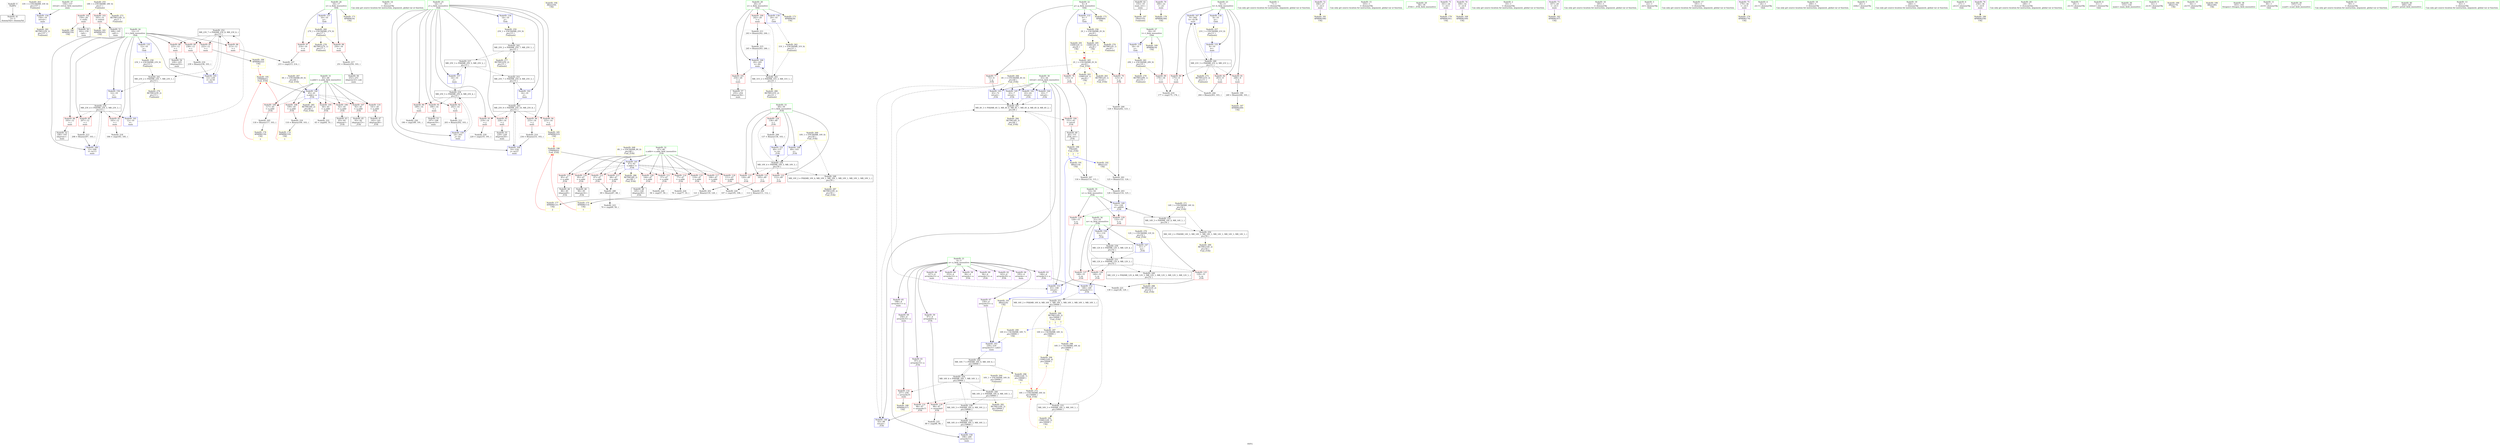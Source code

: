 digraph "SVFG" {
	label="SVFG";

	Node0x564e0993f7c0 [shape=record,color=grey,label="{NodeID: 0\nNullPtr}"];
	Node0x564e0993f7c0 -> Node0x564e09960aa0[style=solid];
	Node0x564e0997fc50 [shape=record,color=yellow,style=double,label="{NodeID: 263\n33V_1 = ENCHI(MR_33V_0)\npts\{157 \}\nFun[main]}"];
	Node0x564e0997fc50 -> Node0x564e09968830[style=dashed];
	Node0x564e09969d50 [shape=record,color=yellow,style=double,label="{NodeID: 180\nAPARM(159)\nCS[]}"];
	Node0x564e09961150 [shape=record,color=red,label="{NodeID: 97\n214\<--16\n\<--n\nmain\n}"];
	Node0x564e09961150 -> Node0x564e0996eb60[style=solid];
	Node0x564e0993fbe0 [shape=record,color=green,label="{NodeID: 14\n90\<--1\n\<--dummyObj\nCan only get source location for instruction, argument, global var or function.}"];
	Node0x564e09981300 [shape=record,color=yellow,style=double,label="{NodeID: 277\nRETMU(25V_2)\npts\{15 \}\nFun[main]}"];
	Node0x564e099648c0 [shape=record,color=yellow,style=double,label="{NodeID: 194\nARet(259)\nCS[]}"];
	Node0x564e09961cb0 [shape=record,color=red,label="{NodeID: 111\n57\<--47\n\<--x.addr\n_Z1fii\n}"];
	Node0x564e09961cb0 -> Node0x564e0996ece0[style=solid];
	Node0x564e0995fef0 [shape=record,color=green,label="{NodeID: 28\n20\<--21\nx\<--x_field_insensitive\nGlob }"];
	Node0x564e0995fef0 -> Node0x564e099613c0[style=solid];
	Node0x564e0995fef0 -> Node0x564e09961490[style=solid];
	Node0x564e0995fef0 -> Node0x564e09967bd0[style=solid];
	Node0x564e0995fef0 -> Node0x564e099691f0[style=solid];
	Node0x564e0995fef0 -> Node0x564e099697a0[style=solid];
	Node0x564e09981f70 [shape=record,color=yellow,style=double,label="{NodeID: 291\nCSMU(2V_1)\npts\{8 \}\nCS[]|{<s0>1}}"];
	Node0x564e09981f70:s0 -> Node0x564e0997fe10[style=dashed,color=red];
	Node0x564e0996cee0 [shape=record,color=grey,label="{NodeID: 208\n69 = Binary(67, 68, )\n}"];
	Node0x564e0996cee0 -> Node0x564e0996e560[style=solid];
	Node0x564e09966f50 [shape=record,color=red,label="{NodeID: 125\n129\<--51\n\<--m\n_Z1fii\n}"];
	Node0x564e09966f50 -> Node0x564e0996e260[style=solid];
	Node0x564e09960ba0 [shape=record,color=black,label="{NodeID: 42\n155\<--10\nmain_ret\<--\nmain\n}"];
	Node0x564e09960ba0 -> Node0x564e09964c80[style=solid];
	Node0x564e0996e3e0 [shape=record,color=grey,label="{NodeID: 222\n65 = cmp(64, 10, )\n}"];
	Node0x564e09967bd0 [shape=record,color=blue,label="{NodeID: 139\n20\<--10\nx\<--\nGlob }"];
	Node0x564e09967bd0 -> Node0x564e0997fb70[style=dashed];
	Node0x564e09962720 [shape=record,color=black,label="{NodeID: 56\n252\<--251\nidxprom32\<--sub\nmain\n}"];
	Node0x564e099787e0 [shape=record,color=black,label="{NodeID: 236\nMR_23V_4 = PHI(MR_23V_5, MR_23V_3, )\npts\{13 \}\n}"];
	Node0x564e099787e0 -> Node0x564e09963d10[style=dashed];
	Node0x564e099787e0 -> Node0x564e09963de0[style=dashed];
	Node0x564e099787e0 -> Node0x564e09963eb0[style=dashed];
	Node0x564e099787e0 -> Node0x564e09968d10[style=dashed];
	Node0x564e099787e0 -> Node0x564e09968de0[style=dashed];
	Node0x564e09968760 [shape=record,color=blue,label="{NodeID: 153\n43\<--148\nretval\<--\n_Z1fii\n}"];
	Node0x564e09968760 -> Node0x564e0997bee0[style=dashed];
	Node0x564e09963280 [shape=record,color=purple,label="{NodeID: 70\n160\<--22\n\<--.str\nmain\n}"];
	Node0x564e09963280 -> Node0x564e09969bb0[style=solid];
	Node0x564e0997d5f0 [shape=record,color=black,label="{NodeID: 250\nMR_14V_2 = PHI(MR_14V_3, MR_14V_1, MR_14V_1, MR_14V_1, MR_14V_1, MR_14V_1, )\npts\{54 \}\n}"];
	Node0x564e0997d5f0 -> Node0x564e09981db0[style=dashed];
	Node0x564e099692c0 [shape=record,color=blue,label="{NodeID: 167\n9\<--264\nh\<--inc38\nmain\n}"];
	Node0x564e099692c0 -> Node0x564e09979be0[style=dashed];
	Node0x564e09963de0 [shape=record,color=red,label="{NodeID: 84\n193\<--12\n\<--i\nmain\n}"];
	Node0x564e09963de0 -> Node0x564e099623e0[style=solid];
	Node0x564e09942520 [shape=record,color=green,label="{NodeID: 1\n7\<--1\n\<--dummyObj\nCan only get source location for instruction, argument, global var or function.}"];
	Node0x564e0997fd30 [shape=record,color=yellow,style=double,label="{NodeID: 264\n16V_1 = ENCHI(MR_16V_0)\npts\{50000 \}\nFun[main]}"];
	Node0x564e0997fd30 -> Node0x564e0997afe0[style=dashed];
	Node0x564e09969e20 [shape=record,color=yellow,style=double,label="{NodeID: 181\nAPARM(166)\nCS[]}"];
	Node0x564e09961220 [shape=record,color=red,label="{NodeID: 98\n250\<--16\n\<--n\nmain\n}"];
	Node0x564e09961220 -> Node0x564e0996dc60[style=solid];
	Node0x564e0993fcb0 [shape=record,color=green,label="{NodeID: 15\n103\<--1\n\<--dummyObj\nCan only get source location for instruction, argument, global var or function.}"];
	Node0x564e099813e0 [shape=record,color=yellow,style=double,label="{NodeID: 278\nRETMU(27V_1)\npts\{17 \}\nFun[main]}"];
	Node0x564e099649e0 [shape=record,color=yellow,style=double,label="{NodeID: 195\nFPARM(41)\nFun[_Z1fii]}"];
	Node0x564e099649e0 -> Node0x564e09967cd0[style=solid];
	Node0x564e09961d80 [shape=record,color=red,label="{NodeID: 112\n67\<--47\n\<--x.addr\n_Z1fii\n}"];
	Node0x564e09961d80 -> Node0x564e0996cee0[style=solid];
	Node0x564e0995fff0 [shape=record,color=green,label="{NodeID: 29\n38\<--39\n_Z1fii\<--_Z1fii_field_insensitive\n}"];
	Node0x564e099820d0 [shape=record,color=yellow,style=double,label="{NodeID: 292\nCSMU(16V_3)\npts\{50000 \}\nCS[]|{<s0>1}}"];
	Node0x564e099820d0:s0 -> Node0x564e09980460[style=dashed,color=red];
	Node0x564e0996d060 [shape=record,color=grey,label="{NodeID: 209\n113 = Binary(111, 112, )\n}"];
	Node0x564e0996d060 -> Node0x564e09969940[style=solid];
	Node0x564e09967020 [shape=record,color=red,label="{NodeID: 126\n140\<--51\n\<--m\n_Z1fii\n}"];
	Node0x564e09967020 -> Node0x564e09968690[style=solid];
	Node0x564e09960c70 [shape=record,color=black,label="{NodeID: 43\n83\<--82\nidxprom\<--\n_Z1fii\n}"];
	Node0x564e0996e560 [shape=record,color=grey,label="{NodeID: 223\n70 = cmp(69, 59, )\n}"];
	Node0x564e09967cd0 [shape=record,color=blue,label="{NodeID: 140\n45\<--41\nn.addr\<--n\n_Z1fii\n}"];
	Node0x564e09967cd0 -> Node0x564e099617d0[style=dashed];
	Node0x564e09967cd0 -> Node0x564e099618a0[style=dashed];
	Node0x564e09967cd0 -> Node0x564e09961970[style=dashed];
	Node0x564e09967cd0 -> Node0x564e09961a40[style=dashed];
	Node0x564e09967cd0 -> Node0x564e09961b10[style=dashed];
	Node0x564e09967cd0 -> Node0x564e09961be0[style=dashed];
	Node0x564e09967cd0 -> Node0x564e09981a30[style=dashed];
	Node0x564e099627f0 [shape=record,color=black,label="{NodeID: 57\n255\<--254\nidxprom34\<--\nmain\n}"];
	Node0x564e09978ce0 [shape=record,color=black,label="{NodeID: 237\nMR_25V_3 = PHI(MR_25V_5, MR_25V_2, )\npts\{15 \}\n}"];
	Node0x564e09978ce0 -> Node0x564e09968aa0[style=dashed];
	Node0x564e09978ce0 -> Node0x564e0997e0e0[style=dashed];
	Node0x564e09968830 [shape=record,color=blue,label="{NodeID: 154\n156\<--10\nretval\<--\nmain\n}"];
	Node0x564e09968830 -> Node0x564e09981680[style=dashed];
	Node0x564e09963350 [shape=record,color=purple,label="{NodeID: 71\n161\<--24\n\<--.str.1\nmain\n}"];
	Node0x564e09963350 -> Node0x564e09969c80[style=solid];
	Node0x564e0997d6e0 [shape=record,color=black,label="{NodeID: 251\nMR_16V_2 = PHI(MR_16V_6, MR_16V_1, MR_16V_1, MR_16V_1, MR_16V_1, MR_16V_1, )\npts\{50000 \}\n}"];
	Node0x564e0997d6e0 -> Node0x564e09981e90[style=dashed];
	Node0x564e09969390 [shape=record,color=yellow,style=double,label="{NodeID: 168\nAPARM(169)\nCS[]}"];
	Node0x564e09963eb0 [shape=record,color=red,label="{NodeID: 85\n207\<--12\n\<--i\nmain\n}"];
	Node0x564e09963eb0 -> Node0x564e0996d660[style=solid];
	Node0x564e0993ff20 [shape=record,color=green,label="{NodeID: 2\n10\<--1\n\<--dummyObj\nCan only get source location for instruction, argument, global var or function.}"];
	Node0x564e0997fe10 [shape=record,color=yellow,style=double,label="{NodeID: 265\n2V_1 = ENCHI(MR_2V_0)\npts\{8 \}\nFun[_Z1fii]}"];
	Node0x564e0997fe10 -> Node0x564e09963830[style=dashed];
	Node0x564e0997fe10 -> Node0x564e09963900[style=dashed];
	Node0x564e0997fe10 -> Node0x564e099639d0[style=dashed];
	Node0x564e0997fe10 -> Node0x564e09981840[style=dashed];
	Node0x564e0997fe10 -> Node0x564e09981f70[style=dashed];
	Node0x564e0997fe10 -> Node0x564e099821b0[style=dashed];
	Node0x564e09969ef0 [shape=record,color=yellow,style=double,label="{NodeID: 182\nAPARM(167)\nCS[]}"];
	Node0x564e099612f0 [shape=record,color=red,label="{NodeID: 99\n176\<--18\n\<--t\nmain\n}"];
	Node0x564e099612f0 -> Node0x564e0996df60[style=solid];
	Node0x564e0995f0a0 [shape=record,color=green,label="{NodeID: 16\n185\<--1\n\<--dummyObj\nCan only get source location for instruction, argument, global var or function.}"];
	Node0x564e099814c0 [shape=record,color=yellow,style=double,label="{NodeID: 279\nRETMU(29V_1)\npts\{19 \}\nFun[main]}"];
	Node0x564e09964b30 [shape=record,color=yellow,style=double,label="{NodeID: 196\nFPARM(42)\nFun[_Z1fii]}"];
	Node0x564e09964b30 -> Node0x564e09967da0[style=solid];
	Node0x564e09961e50 [shape=record,color=red,label="{NodeID: 113\n68\<--47\n\<--x.addr\n_Z1fii\n}"];
	Node0x564e09961e50 -> Node0x564e0996cee0[style=solid];
	Node0x564e099600f0 [shape=record,color=green,label="{NodeID: 30\n43\<--44\nretval\<--retval_field_insensitive\n_Z1fii\n}"];
	Node0x564e099600f0 -> Node0x564e09961700[style=solid];
	Node0x564e099600f0 -> Node0x564e09967e70[style=solid];
	Node0x564e099600f0 -> Node0x564e09967f40[style=solid];
	Node0x564e099600f0 -> Node0x564e09968010[style=solid];
	Node0x564e099600f0 -> Node0x564e099680e0[style=solid];
	Node0x564e099600f0 -> Node0x564e099681b0[style=solid];
	Node0x564e099600f0 -> Node0x564e09968760[style=solid];
	Node0x564e099821b0 [shape=record,color=yellow,style=double,label="{NodeID: 293\nCSMU(2V_1)\npts\{8 \}\nCS[]|{<s0>2}}"];
	Node0x564e099821b0:s0 -> Node0x564e0997fe10[style=dashed,color=red];
	Node0x564e0996d1e0 [shape=record,color=grey,label="{NodeID: 210\n110 = Binary(109, 103, )\n}"];
	Node0x564e0996d1e0 -> Node0x564e09969870[style=solid];
	Node0x564e099670f0 [shape=record,color=red,label="{NodeID: 127\n148\<--51\n\<--m\n_Z1fii\n}"];
	Node0x564e099670f0 -> Node0x564e09968760[style=solid];
	Node0x564e09960d40 [shape=record,color=black,label="{NodeID: 44\n86\<--85\nidxprom8\<--\n_Z1fii\n}"];
	Node0x564e0996e6e0 [shape=record,color=grey,label="{NodeID: 224\n78 = cmp(77, 10, )\n}"];
	Node0x564e09967da0 [shape=record,color=blue,label="{NodeID: 141\n47\<--42\nx.addr\<--x\n_Z1fii\n}"];
	Node0x564e09967da0 -> Node0x564e09961cb0[style=dashed];
	Node0x564e09967da0 -> Node0x564e09961d80[style=dashed];
	Node0x564e09967da0 -> Node0x564e09961e50[style=dashed];
	Node0x564e09967da0 -> Node0x564e09961f20[style=dashed];
	Node0x564e09967da0 -> Node0x564e09961ff0[style=dashed];
	Node0x564e09967da0 -> Node0x564e09966800[style=dashed];
	Node0x564e09967da0 -> Node0x564e099668d0[style=dashed];
	Node0x564e09967da0 -> Node0x564e099669a0[style=dashed];
	Node0x564e09967da0 -> Node0x564e09966a70[style=dashed];
	Node0x564e09967da0 -> Node0x564e09966b40[style=dashed];
	Node0x564e09967da0 -> Node0x564e09981b10[style=dashed];
	Node0x564e099628c0 [shape=record,color=purple,label="{NodeID: 58\n84\<--4\narrayidx\<--a\n_Z1fii\n}"];
	Node0x564e099791e0 [shape=record,color=black,label="{NodeID: 238\nMR_16V_3 = PHI(MR_16V_4, MR_16V_2, )\npts\{50000 \}\n}"];
	Node0x564e099791e0 -> Node0x564e099782e0[style=dashed];
	Node0x564e099791e0 -> Node0x564e0997e5e0[style=dashed];
	Node0x564e09968900 [shape=record,color=blue,label="{NodeID: 155\n9\<--10\nh\<--\nmain\n}"];
	Node0x564e09968900 -> Node0x564e09979be0[style=dashed];
	Node0x564e09963420 [shape=record,color=purple,label="{NodeID: 72\n166\<--27\n\<--.str.2\nmain\n}"];
	Node0x564e09963420 -> Node0x564e09969e20[style=solid];
	Node0x564e0997dbe0 [shape=record,color=black,label="{NodeID: 252\nMR_23V_7 = PHI(MR_23V_8, MR_23V_6, )\npts\{13 \}\n}"];
	Node0x564e0997dbe0 -> Node0x564e09963f80[style=dashed];
	Node0x564e0997dbe0 -> Node0x564e09964050[style=dashed];
	Node0x564e0997dbe0 -> Node0x564e09964120[style=dashed];
	Node0x564e0997dbe0 -> Node0x564e099641f0[style=dashed];
	Node0x564e0997dbe0 -> Node0x564e09969120[style=dashed];
	Node0x564e0997dbe0 -> Node0x564e0997a0e0[style=dashed];
	Node0x564e09969460 [shape=record,color=yellow,style=double,label="{NodeID: 169\nAPARM(18)\nCS[]}"];
	Node0x564e09963f80 [shape=record,color=red,label="{NodeID: 86\n213\<--12\n\<--i\nmain\n}"];
	Node0x564e09963f80 -> Node0x564e0996eb60[style=solid];
	Node0x564e0993f9c0 [shape=record,color=green,label="{NodeID: 3\n22\<--1\n.str\<--dummyObj\nGlob }"];
	Node0x564e0997ff20 [shape=record,color=yellow,style=double,label="{NodeID: 266\n4V_1 = ENCHI(MR_4V_0)\npts\{44 \}\nFun[_Z1fii]}"];
	Node0x564e0997ff20 -> Node0x564e09967e70[style=dashed];
	Node0x564e0997ff20 -> Node0x564e09967f40[style=dashed];
	Node0x564e0997ff20 -> Node0x564e09968010[style=dashed];
	Node0x564e0997ff20 -> Node0x564e099680e0[style=dashed];
	Node0x564e0997ff20 -> Node0x564e099681b0[style=dashed];
	Node0x564e0997ff20 -> Node0x564e09968760[style=dashed];
	Node0x564e09969fc0 [shape=record,color=yellow,style=double,label="{NodeID: 183\nAPARM(165)\nCS[]}"];
	Node0x564e099613c0 [shape=record,color=red,label="{NodeID: 100\n242\<--20\n\<--x\nmain\n}"];
	Node0x564e099613c0 -> Node0x564e0996d360[style=solid];
	Node0x564e0995f170 [shape=record,color=green,label="{NodeID: 17\n191\<--1\n\<--dummyObj\nCan only get source location for instruction, argument, global var or function.}"];
	Node0x564e099815a0 [shape=record,color=yellow,style=double,label="{NodeID: 280\nRETMU(31V_2)\npts\{21 \}\nFun[main]}"];
	Node0x564e09964c80 [shape=record,color=yellow,style=double,label="{NodeID: 197\nFRet(155)\nFun[main]}"];
	Node0x564e09961f20 [shape=record,color=red,label="{NodeID: 114\n77\<--47\n\<--x.addr\n_Z1fii\n}"];
	Node0x564e09961f20 -> Node0x564e0996e6e0[style=solid];
	Node0x564e099601c0 [shape=record,color=green,label="{NodeID: 31\n45\<--46\nn.addr\<--n.addr_field_insensitive\n_Z1fii\n}"];
	Node0x564e099601c0 -> Node0x564e099617d0[style=solid];
	Node0x564e099601c0 -> Node0x564e099618a0[style=solid];
	Node0x564e099601c0 -> Node0x564e09961970[style=solid];
	Node0x564e099601c0 -> Node0x564e09961a40[style=solid];
	Node0x564e099601c0 -> Node0x564e09961b10[style=solid];
	Node0x564e099601c0 -> Node0x564e09961be0[style=solid];
	Node0x564e099601c0 -> Node0x564e09967cd0[style=solid];
	Node0x564e09982310 [shape=record,color=yellow,style=double,label="{NodeID: 294\nCSMU(16V_4)\npts\{50000 \}\nCS[]|{<s0>2}}"];
	Node0x564e09982310:s0 -> Node0x564e09980460[style=dashed,color=red];
	Node0x564e0996d360 [shape=record,color=grey,label="{NodeID: 211\n243 = Binary(242, 244, )\n}"];
	Node0x564e0996d360 -> Node0x564e0996d960[style=solid];
	Node0x564e099671c0 [shape=record,color=red,label="{NodeID: 128\n128\<--53\n\<--u\n_Z1fii\n}"];
	Node0x564e099671c0 -> Node0x564e0996e260[style=solid];
	Node0x564e09960e10 [shape=record,color=black,label="{NodeID: 45\n93\<--92\nidxprom12\<--\n_Z1fii\n}"];
	Node0x564e0996e860 [shape=record,color=grey,label="{NodeID: 225\n89 = cmp(88, 90, )\n}"];
	Node0x564e09967e70 [shape=record,color=blue,label="{NodeID: 142\n43\<--62\nretval\<--\n_Z1fii\n}"];
	Node0x564e09967e70 -> Node0x564e0997bee0[style=dashed];
	Node0x564e09962990 [shape=record,color=purple,label="{NodeID: 59\n87\<--4\narrayidx9\<--a\n_Z1fii\n}"];
	Node0x564e09962990 -> Node0x564e09967360[style=solid];
	Node0x564e099796e0 [shape=record,color=black,label="{NodeID: 239\nMR_12V_6 = PHI(MR_12V_5, MR_12V_4, )\npts\{52 \}\n}"];
	Node0x564e099796e0 -> Node0x564e09976ee0[style=dashed];
	Node0x564e099689d0 [shape=record,color=blue,label="{NodeID: 156\n12\<--10\ni\<--\nmain\n}"];
	Node0x564e099689d0 -> Node0x564e099787e0[style=dashed];
	Node0x564e099634f0 [shape=record,color=purple,label="{NodeID: 73\n167\<--29\n\<--.str.3\nmain\n}"];
	Node0x564e099634f0 -> Node0x564e09969ef0[style=solid];
	Node0x564e0997e0e0 [shape=record,color=black,label="{NodeID: 253\nMR_25V_7 = PHI(MR_25V_9, MR_25V_3, )\npts\{15 \}\n}"];
	Node0x564e0997e0e0 -> Node0x564e09968eb0[style=dashed];
	Node0x564e0997e0e0 -> Node0x564e0997a5e0[style=dashed];
	Node0x564e09969530 [shape=record,color=yellow,style=double,label="{NodeID: 170\nAPARM(179)\nCS[]}"];
	Node0x564e09964050 [shape=record,color=red,label="{NodeID: 87\n222\<--12\n\<--i\nmain\n}"];
	Node0x564e09964050 -> Node0x564e0996a090[style=solid];
	Node0x564e0993fd60 [shape=record,color=green,label="{NodeID: 4\n24\<--1\n.str.1\<--dummyObj\nGlob }"];
	Node0x564e09980000 [shape=record,color=yellow,style=double,label="{NodeID: 267\n6V_1 = ENCHI(MR_6V_0)\npts\{46 \}\nFun[_Z1fii]}"];
	Node0x564e09980000 -> Node0x564e09967cd0[style=dashed];
	Node0x564e0996a090 [shape=record,color=yellow,style=double,label="{NodeID: 184\nAPARM(222)\nCS[]|{<s0>7}}"];
	Node0x564e0996a090:s0 -> Node0x564e099649e0[style=solid,color=red];
	Node0x564e09961490 [shape=record,color=red,label="{NodeID: 101\n254\<--20\n\<--x\nmain\n}"];
	Node0x564e09961490 -> Node0x564e099627f0[style=solid];
	Node0x564e0995f240 [shape=record,color=green,label="{NodeID: 18\n200\<--1\n\<--dummyObj\nCan only get source location for instruction, argument, global var or function.}"];
	Node0x564e09981680 [shape=record,color=yellow,style=double,label="{NodeID: 281\nRETMU(33V_2)\npts\{157 \}\nFun[main]}"];
	Node0x564e09965150 [shape=record,color=yellow,style=double,label="{NodeID: 198\nFRet(40)\nFun[_Z1fii]|{<s0>1|<s1>2|<s2>7}}"];
	Node0x564e09965150:s0 -> Node0x564e0996a5c0[style=solid,color=blue];
	Node0x564e09965150:s1 -> Node0x564e099647a0[style=solid,color=blue];
	Node0x564e09965150:s2 -> Node0x564e09964830[style=solid,color=blue];
	Node0x564e09961ff0 [shape=record,color=red,label="{NodeID: 115\n85\<--47\n\<--x.addr\n_Z1fii\n}"];
	Node0x564e09961ff0 -> Node0x564e09960d40[style=solid];
	Node0x564e09960290 [shape=record,color=green,label="{NodeID: 32\n47\<--48\nx.addr\<--x.addr_field_insensitive\n_Z1fii\n}"];
	Node0x564e09960290 -> Node0x564e09961cb0[style=solid];
	Node0x564e09960290 -> Node0x564e09961d80[style=solid];
	Node0x564e09960290 -> Node0x564e09961e50[style=solid];
	Node0x564e09960290 -> Node0x564e09961f20[style=solid];
	Node0x564e09960290 -> Node0x564e09961ff0[style=solid];
	Node0x564e09960290 -> Node0x564e09966800[style=solid];
	Node0x564e09960290 -> Node0x564e099668d0[style=solid];
	Node0x564e09960290 -> Node0x564e099669a0[style=solid];
	Node0x564e09960290 -> Node0x564e09966a70[style=solid];
	Node0x564e09960290 -> Node0x564e09966b40[style=solid];
	Node0x564e09960290 -> Node0x564e09967da0[style=solid];
	Node0x564e099823f0 [shape=record,color=yellow,style=double,label="{NodeID: 295\nCSMU(2V_1)\npts\{8 \}\nCS[]|{<s0>7}}"];
	Node0x564e099823f0:s0 -> Node0x564e0997fe10[style=dashed,color=red];
	Node0x564e0996d4e0 [shape=record,color=grey,label="{NodeID: 212\n203 = Binary(202, 103, )\n}"];
	Node0x564e0996d4e0 -> Node0x564e09968c40[style=solid];
	Node0x564e09967290 [shape=record,color=red,label="{NodeID: 129\n132\<--53\n\<--u\n_Z1fii\n}"];
	Node0x564e09967290 -> Node0x564e099684f0[style=solid];
	Node0x564e09960ee0 [shape=record,color=black,label="{NodeID: 46\n96\<--95\nidxprom14\<--\n_Z1fii\n}"];
	Node0x564e0996e9e0 [shape=record,color=grey,label="{NodeID: 226\n190 = cmp(189, 191, )\n}"];
	Node0x564e09967f40 [shape=record,color=blue,label="{NodeID: 143\n43\<--72\nretval\<--\n_Z1fii\n}"];
	Node0x564e09967f40 -> Node0x564e0997bee0[style=dashed];
	Node0x564e09962a60 [shape=record,color=purple,label="{NodeID: 60\n94\<--4\narrayidx13\<--a\n_Z1fii\n}"];
	Node0x564e09979be0 [shape=record,color=black,label="{NodeID: 240\nMR_21V_3 = PHI(MR_21V_4, MR_21V_2, )\npts\{11 \}\n}"];
	Node0x564e09979be0 -> Node0x564e09963aa0[style=dashed];
	Node0x564e09979be0 -> Node0x564e09963b70[style=dashed];
	Node0x564e09979be0 -> Node0x564e09963c40[style=dashed];
	Node0x564e09979be0 -> Node0x564e099692c0[style=dashed];
	Node0x564e09979be0 -> Node0x564e09981140[style=dashed];
	Node0x564e09968aa0 [shape=record,color=blue,label="{NodeID: 157\n14\<--10\nj\<--\nmain\n}"];
	Node0x564e09968aa0 -> Node0x564e09977de0[style=dashed];
	Node0x564e099635c0 [shape=record,color=purple,label="{NodeID: 74\n169\<--32\n\<--.str.4\nmain\n}"];
	Node0x564e099635c0 -> Node0x564e09969390[style=solid];
	Node0x564e0997e5e0 [shape=record,color=black,label="{NodeID: 254\nMR_16V_6 = PHI(MR_16V_7, MR_16V_3, )\npts\{50000 \}\n}"];
	Node0x564e0997e5e0 -> Node0x564e09967500[style=dashed];
	Node0x564e0997e5e0 -> Node0x564e0997afe0[style=dashed];
	Node0x564e0997e5e0 -> Node0x564e0997b9e0[style=dashed];
	Node0x564e09969600 [shape=record,color=yellow,style=double,label="{NodeID: 171\nAPARM(16)\nCS[]}"];
	Node0x564e09964120 [shape=record,color=red,label="{NodeID: 88\n225\<--12\n\<--i\nmain\n}"];
	Node0x564e09964120 -> Node0x564e09962580[style=solid];
	Node0x564e0995ed60 [shape=record,color=green,label="{NodeID: 5\n26\<--1\nstdin\<--dummyObj\nGlob }"];
	Node0x564e099800e0 [shape=record,color=yellow,style=double,label="{NodeID: 268\n8V_1 = ENCHI(MR_8V_0)\npts\{48 \}\nFun[_Z1fii]}"];
	Node0x564e099800e0 -> Node0x564e09967da0[style=dashed];
	Node0x564e0996a160 [shape=record,color=yellow,style=double,label="{NodeID: 185\nAPARM(223)\nCS[]|{<s0>7}}"];
	Node0x564e0996a160:s0 -> Node0x564e09964b30[style=solid,color=red];
	Node0x564e09961560 [shape=record,color=red,label="{NodeID: 102\n159\<--26\n\<--stdin\nmain\n}"];
	Node0x564e09961560 -> Node0x564e09962240[style=solid];
	Node0x564e09961560 -> Node0x564e09969d50[style=solid];
	Node0x564e09942610 [shape=record,color=green,label="{NodeID: 19\n244\<--1\n\<--dummyObj\nCan only get source location for instruction, argument, global var or function.}"];
	Node0x564e09981760 [shape=record,color=yellow,style=double,label="{NodeID: 282\nRETMU(16V_2)\npts\{50000 \}\nFun[main]}"];
	Node0x564e099652a0 [shape=record,color=grey,label="{NodeID: 199\n249 = Binary(248, 103, )\n}"];
	Node0x564e099652a0 -> Node0x564e0996a300[style=solid];
	Node0x564e09966800 [shape=record,color=red,label="{NodeID: 116\n95\<--47\n\<--x.addr\n_Z1fii\n}"];
	Node0x564e09966800 -> Node0x564e09960ee0[style=solid];
	Node0x564e09960360 [shape=record,color=green,label="{NodeID: 33\n49\<--50\ni\<--i_field_insensitive\n_Z1fii\n}"];
	Node0x564e09960360 -> Node0x564e09966c10[style=solid];
	Node0x564e09960360 -> Node0x564e09966ce0[style=solid];
	Node0x564e09960360 -> Node0x564e09966db0[style=solid];
	Node0x564e09960360 -> Node0x564e09966e80[style=solid];
	Node0x564e09960360 -> Node0x564e09968350[style=solid];
	Node0x564e09960360 -> Node0x564e099685c0[style=solid];
	Node0x564e09982550 [shape=record,color=yellow,style=double,label="{NodeID: 296\nCSMU(16V_7)\npts\{50000 \}\nCS[]|{<s0>7}}"];
	Node0x564e09982550:s0 -> Node0x564e09980460[style=dashed,color=red];
	Node0x564e0996d660 [shape=record,color=grey,label="{NodeID: 213\n208 = Binary(207, 103, )\n}"];
	Node0x564e0996d660 -> Node0x564e09968d10[style=solid];
	Node0x564e09967360 [shape=record,color=red,label="{NodeID: 130\n88\<--87\n\<--arrayidx9\n_Z1fii\n}"];
	Node0x564e09967360 -> Node0x564e0996e860[style=solid];
	Node0x564e09960fb0 [shape=record,color=black,label="{NodeID: 47\n142\<--141\nidxprom28\<--\n_Z1fii\n}"];
	Node0x564e0996eb60 [shape=record,color=grey,label="{NodeID: 227\n215 = cmp(213, 214, )\n}"];
	Node0x564e09968010 [shape=record,color=blue,label="{NodeID: 144\n43\<--7\nretval\<--\n_Z1fii\n}"];
	Node0x564e09968010 -> Node0x564e0997bee0[style=dashed];
	Node0x564e09962b30 [shape=record,color=purple,label="{NodeID: 61\n97\<--4\narrayidx15\<--a\n_Z1fii\n}"];
	Node0x564e09962b30 -> Node0x564e09967430[style=solid];
	Node0x564e0997a0e0 [shape=record,color=black,label="{NodeID: 241\nMR_23V_2 = PHI(MR_23V_7, MR_23V_1, )\npts\{13 \}\n}"];
	Node0x564e0997a0e0 -> Node0x564e099689d0[style=dashed];
	Node0x564e0997a0e0 -> Node0x564e09981220[style=dashed];
	Node0x564e09968b70 [shape=record,color=blue,label="{NodeID: 158\n198\<--200\narrayidx11\<--\nmain\n}"];
	Node0x564e09968b70 -> Node0x564e099782e0[style=dashed];
	Node0x564e09963690 [shape=record,color=purple,label="{NodeID: 75\n179\<--34\n\<--.str.5\nmain\n}"];
	Node0x564e09963690 -> Node0x564e09969530[style=solid];
	Node0x564e0997eae0 [shape=record,color=yellow,style=double,label="{NodeID: 255\n18V_1 = ENCHI(MR_18V_0)\npts\{1 \}\nFun[main]}"];
	Node0x564e0997eae0 -> Node0x564e09961560[style=dashed];
	Node0x564e0997eae0 -> Node0x564e09961630[style=dashed];
	Node0x564e0997eae0 -> Node0x564e09980540[style=dashed];
	Node0x564e099696d0 [shape=record,color=yellow,style=double,label="{NodeID: 172\nAPARM(6)\nCS[]}"];
	Node0x564e099641f0 [shape=record,color=red,label="{NodeID: 89\n238\<--12\n\<--i\nmain\n}"];
	Node0x564e099641f0 -> Node0x564e0996dae0[style=solid];
	Node0x564e0995edf0 [shape=record,color=green,label="{NodeID: 6\n27\<--1\n.str.2\<--dummyObj\nGlob }"];
	Node0x564e099801c0 [shape=record,color=yellow,style=double,label="{NodeID: 269\n10V_1 = ENCHI(MR_10V_0)\npts\{50 \}\nFun[_Z1fii]}"];
	Node0x564e099801c0 -> Node0x564e09968350[style=dashed];
	Node0x564e099801c0 -> Node0x564e0997c3e0[style=dashed];
	Node0x564e0996a230 [shape=record,color=yellow,style=double,label="{NodeID: 186\nAPARM(258)\nCS[]}"];
	Node0x564e09961630 [shape=record,color=red,label="{NodeID: 103\n165\<--31\n\<--stdout\nmain\n}"];
	Node0x564e09961630 -> Node0x564e09962310[style=solid];
	Node0x564e09961630 -> Node0x564e09969fc0[style=solid];
	Node0x564e099426d0 [shape=record,color=green,label="{NodeID: 20\n246\<--1\n\<--dummyObj\nCan only get source location for instruction, argument, global var or function.}"];
	Node0x564e09981840 [shape=record,color=yellow,style=double,label="{NodeID: 283\nRETMU(2V_1)\npts\{8 \}\nFun[_Z1fii]}"];
	Node0x564e09965420 [shape=record,color=grey,label="{NodeID: 200\n124 = Binary(62, 123, )\n}"];
	Node0x564e09965420 -> Node0x564e099655a0[style=solid];
	Node0x564e099668d0 [shape=record,color=red,label="{NodeID: 117\n106\<--47\n\<--x.addr\n_Z1fii\n}"];
	Node0x564e099668d0 -> Node0x564e0996e0e0[style=solid];
	Node0x564e09960430 [shape=record,color=green,label="{NodeID: 34\n51\<--52\nm\<--m_field_insensitive\n_Z1fii\n}"];
	Node0x564e09960430 -> Node0x564e09966f50[style=solid];
	Node0x564e09960430 -> Node0x564e09967020[style=solid];
	Node0x564e09960430 -> Node0x564e099670f0[style=solid];
	Node0x564e09960430 -> Node0x564e09968280[style=solid];
	Node0x564e09960430 -> Node0x564e099684f0[style=solid];
	Node0x564e09982630 [shape=record,color=yellow,style=double,label="{NodeID: 297\n16V_4 = CSCHI(MR_16V_3)\npts\{50000 \}\nCS[]}"];
	Node0x564e09982630 -> Node0x564e09982310[style=dashed];
	Node0x564e0996d7e0 [shape=record,color=grey,label="{NodeID: 214\n234 = Binary(233, 103, )\n}"];
	Node0x564e0996d7e0 -> Node0x564e09969050[style=solid];
	Node0x564e09967430 [shape=record,color=red,label="{NodeID: 131\n98\<--97\n\<--arrayidx15\n_Z1fii\n}"];
	Node0x564e09967430 -> Node0x564e099681b0[style=solid];
	Node0x564e099620a0 [shape=record,color=black,label="{NodeID: 48\n145\<--144\nidxprom30\<--\n_Z1fii\n}"];
	Node0x564e0996ece0 [shape=record,color=grey,label="{NodeID: 228\n58 = cmp(57, 59, )\n}"];
	Node0x564e099680e0 [shape=record,color=blue,label="{NodeID: 145\n43\<--7\nretval\<--\n_Z1fii\n}"];
	Node0x564e099680e0 -> Node0x564e0997bee0[style=dashed];
	Node0x564e09962c00 [shape=record,color=purple,label="{NodeID: 62\n143\<--4\narrayidx29\<--a\n_Z1fii\n}"];
	Node0x564e0997a5e0 [shape=record,color=black,label="{NodeID: 242\nMR_25V_2 = PHI(MR_25V_7, MR_25V_1, )\npts\{15 \}\n}"];
	Node0x564e0997a5e0 -> Node0x564e09978ce0[style=dashed];
	Node0x564e0997a5e0 -> Node0x564e09981300[style=dashed];
	Node0x564e09968c40 [shape=record,color=blue,label="{NodeID: 159\n14\<--203\nj\<--inc\nmain\n}"];
	Node0x564e09968c40 -> Node0x564e09977de0[style=dashed];
	Node0x564e09963760 [shape=record,color=purple,label="{NodeID: 76\n258\<--36\n\<--.str.6\nmain\n}"];
	Node0x564e09963760 -> Node0x564e0996a230[style=solid];
	Node0x564e0997f600 [shape=record,color=yellow,style=double,label="{NodeID: 256\n2V_1 = ENCHI(MR_2V_0)\npts\{8 \}\nFun[main]}"];
	Node0x564e0997f600 -> Node0x564e09981060[style=dashed];
	Node0x564e0997f600 -> Node0x564e099823f0[style=dashed];
	Node0x564e099697a0 [shape=record,color=yellow,style=double,label="{NodeID: 173\nAPARM(20)\nCS[]}"];
	Node0x564e099642c0 [shape=record,color=red,label="{NodeID: 90\n189\<--14\n\<--j\nmain\n}"];
	Node0x564e099642c0 -> Node0x564e0996e9e0[style=solid];
	Node0x564e09957070 [shape=record,color=green,label="{NodeID: 7\n29\<--1\n.str.3\<--dummyObj\nGlob }"];
	Node0x564e099802a0 [shape=record,color=yellow,style=double,label="{NodeID: 270\n12V_1 = ENCHI(MR_12V_0)\npts\{52 \}\nFun[_Z1fii]}"];
	Node0x564e099802a0 -> Node0x564e09968280[style=dashed];
	Node0x564e099802a0 -> Node0x564e0997c8e0[style=dashed];
	Node0x564e0996a300 [shape=record,color=yellow,style=double,label="{NodeID: 187\nAPARM(249)\nCS[]}"];
	Node0x564e09961700 [shape=record,color=red,label="{NodeID: 104\n151\<--43\n\<--retval\n_Z1fii\n}"];
	Node0x564e09961700 -> Node0x564e09962170[style=solid];
	Node0x564e099427d0 [shape=record,color=green,label="{NodeID: 21\n4\<--5\na\<--a_field_insensitive\nGlob }"];
	Node0x564e099427d0 -> Node0x564e099628c0[style=solid];
	Node0x564e099427d0 -> Node0x564e09962990[style=solid];
	Node0x564e099427d0 -> Node0x564e09962a60[style=solid];
	Node0x564e099427d0 -> Node0x564e09962b30[style=solid];
	Node0x564e099427d0 -> Node0x564e09962c00[style=solid];
	Node0x564e099427d0 -> Node0x564e09962cd0[style=solid];
	Node0x564e099427d0 -> Node0x564e09962da0[style=solid];
	Node0x564e099427d0 -> Node0x564e09962e70[style=solid];
	Node0x564e099427d0 -> Node0x564e09962f40[style=solid];
	Node0x564e099427d0 -> Node0x564e09963010[style=solid];
	Node0x564e099427d0 -> Node0x564e099630e0[style=solid];
	Node0x564e099427d0 -> Node0x564e099631b0[style=solid];
	Node0x564e09981950 [shape=record,color=yellow,style=double,label="{NodeID: 284\nRETMU(4V_3)\npts\{44 \}\nFun[_Z1fii]}"];
	Node0x564e099655a0 [shape=record,color=grey,label="{NodeID: 201\n125 = Binary(122, 124, )\n}"];
	Node0x564e099655a0 -> Node0x564e0996c760[style=solid];
	Node0x564e099669a0 [shape=record,color=red,label="{NodeID: 118\n111\<--47\n\<--x.addr\n_Z1fii\n}"];
	Node0x564e099669a0 -> Node0x564e0996d060[style=solid];
	Node0x564e09960500 [shape=record,color=green,label="{NodeID: 35\n53\<--54\nu\<--u_field_insensitive\n_Z1fii\n}"];
	Node0x564e09960500 -> Node0x564e099671c0[style=solid];
	Node0x564e09960500 -> Node0x564e09967290[style=solid];
	Node0x564e09960500 -> Node0x564e09968420[style=solid];
	Node0x564e09982790 [shape=record,color=yellow,style=double,label="{NodeID: 298\n16V_5 = CSCHI(MR_16V_4)\npts\{50000 \}\nCS[]}"];
	Node0x564e09982790 -> Node0x564e099778e0[style=dashed];
	Node0x564e0996d960 [shape=record,color=grey,label="{NodeID: 215\n245 = Binary(243, 246, )\n}"];
	Node0x564e0996d960 -> Node0x564e099691f0[style=solid];
	Node0x564e09967500 [shape=record,color=red,label="{NodeID: 132\n257\<--256\n\<--arrayidx35\nmain\n}"];
	Node0x564e09967500 -> Node0x564e0996a3d0[style=solid];
	Node0x564e09962170 [shape=record,color=black,label="{NodeID: 49\n40\<--151\n_Z1fii_ret\<--\n_Z1fii\n}"];
	Node0x564e09962170 -> Node0x564e09965150[style=solid];
	Node0x564e0996ee60 [shape=record,color=grey,label="{NodeID: 229\n220 = cmp(219, 191, )\n}"];
	Node0x564e099681b0 [shape=record,color=blue,label="{NodeID: 146\n43\<--98\nretval\<--\n_Z1fii\n}"];
	Node0x564e099681b0 -> Node0x564e0997bee0[style=dashed];
	Node0x564e09962cd0 [shape=record,color=purple,label="{NodeID: 63\n146\<--4\narrayidx31\<--a\n_Z1fii\n}"];
	Node0x564e09962cd0 -> Node0x564e09968690[style=solid];
	Node0x564e0997aae0 [shape=record,color=black,label="{NodeID: 243\nMR_31V_2 = PHI(MR_31V_3, MR_31V_1, )\npts\{21 \}\n}"];
	Node0x564e0997aae0 -> Node0x564e099613c0[style=dashed];
	Node0x564e0997aae0 -> Node0x564e099691f0[style=dashed];
	Node0x564e0997aae0 -> Node0x564e099815a0[style=dashed];
	Node0x564e09968d10 [shape=record,color=blue,label="{NodeID: 160\n12\<--208\ni\<--inc13\nmain\n}"];
	Node0x564e09968d10 -> Node0x564e099787e0[style=dashed];
	Node0x564e09963830 [shape=record,color=red,label="{NodeID: 77\n72\<--6\n\<--p\n_Z1fii\n}"];
	Node0x564e09963830 -> Node0x564e09967f40[style=solid];
	Node0x564e0997f710 [shape=record,color=yellow,style=double,label="{NodeID: 257\n21V_1 = ENCHI(MR_21V_0)\npts\{11 \}\nFun[main]}"];
	Node0x564e0997f710 -> Node0x564e09968900[style=dashed];
	Node0x564e09969870 [shape=record,color=yellow,style=double,label="{NodeID: 174\nAPARM(110)\nCS[]|{<s0>1}}"];
	Node0x564e09969870:s0 -> Node0x564e099649e0[style=solid,color=red];
	Node0x564e09964390 [shape=record,color=red,label="{NodeID: 91\n196\<--14\n\<--j\nmain\n}"];
	Node0x564e09964390 -> Node0x564e099624b0[style=solid];
	Node0x564e09957100 [shape=record,color=green,label="{NodeID: 8\n31\<--1\nstdout\<--dummyObj\nGlob }"];
	Node0x564e09980380 [shape=record,color=yellow,style=double,label="{NodeID: 271\n14V_1 = ENCHI(MR_14V_0)\npts\{54 \}\nFun[_Z1fii]}"];
	Node0x564e09980380 -> Node0x564e099773e0[style=dashed];
	Node0x564e09980380 -> Node0x564e0997d5f0[style=dashed];
	Node0x564e0996a3d0 [shape=record,color=yellow,style=double,label="{NodeID: 188\nAPARM(257)\nCS[]}"];
	Node0x564e099617d0 [shape=record,color=red,label="{NodeID: 105\n64\<--45\n\<--n.addr\n_Z1fii\n}"];
	Node0x564e099617d0 -> Node0x564e0996e3e0[style=solid];
	Node0x564e099428d0 [shape=record,color=green,label="{NodeID: 22\n6\<--8\np\<--p_field_insensitive\nGlob }"];
	Node0x564e099428d0 -> Node0x564e09963830[style=solid];
	Node0x564e099428d0 -> Node0x564e09963900[style=solid];
	Node0x564e099428d0 -> Node0x564e099639d0[style=solid];
	Node0x564e099428d0 -> Node0x564e099675d0[style=solid];
	Node0x564e099428d0 -> Node0x564e099696d0[style=solid];
	Node0x564e09981a30 [shape=record,color=yellow,style=double,label="{NodeID: 285\nRETMU(6V_2)\npts\{46 \}\nFun[_Z1fii]}"];
	Node0x564e0996c660 [shape=record,color=grey,label="{NodeID: 202\n121 = Binary(119, 120, )\n}"];
	Node0x564e0996c660 -> Node0x564e09969ae0[style=solid];
	Node0x564e09966a70 [shape=record,color=red,label="{NodeID: 119\n119\<--47\n\<--x.addr\n_Z1fii\n}"];
	Node0x564e09966a70 -> Node0x564e0996c660[style=solid];
	Node0x564e099605d0 [shape=record,color=green,label="{NodeID: 36\n153\<--154\nmain\<--main_field_insensitive\n}"];
	Node0x564e099828f0 [shape=record,color=yellow,style=double,label="{NodeID: 299\n16V_8 = CSCHI(MR_16V_7)\npts\{50000 \}\nCS[]}"];
	Node0x564e099828f0 -> Node0x564e09968f80[style=dashed];
	Node0x564e0996dae0 [shape=record,color=grey,label="{NodeID: 216\n239 = Binary(238, 103, )\n}"];
	Node0x564e0996dae0 -> Node0x564e09969120[style=solid];
	Node0x564e099675d0 [shape=record,color=blue,label="{NodeID: 133\n6\<--7\np\<--\nGlob }"];
	Node0x564e099675d0 -> Node0x564e0997f600[style=dashed];
	Node0x564e09962240 [shape=record,color=black,label="{NodeID: 50\n162\<--159\ncall\<--\nmain\n}"];
	Node0x564e099769e0 [shape=record,color=black,label="{NodeID: 230\nMR_10V_4 = PHI(MR_10V_5, MR_10V_3, )\npts\{50 \}\n}"];
	Node0x564e099769e0 -> Node0x564e09966c10[style=dashed];
	Node0x564e099769e0 -> Node0x564e09966ce0[style=dashed];
	Node0x564e099769e0 -> Node0x564e09966db0[style=dashed];
	Node0x564e099769e0 -> Node0x564e09966e80[style=dashed];
	Node0x564e099769e0 -> Node0x564e099685c0[style=dashed];
	Node0x564e099769e0 -> Node0x564e0997c3e0[style=dashed];
	Node0x564e09968280 [shape=record,color=blue,label="{NodeID: 147\n51\<--7\nm\<--\n_Z1fii\n}"];
	Node0x564e09968280 -> Node0x564e09976ee0[style=dashed];
	Node0x564e09962da0 [shape=record,color=purple,label="{NodeID: 64\n195\<--4\narrayidx\<--a\nmain\n}"];
	Node0x564e0997afe0 [shape=record,color=black,label="{NodeID: 244\nMR_16V_2 = PHI(MR_16V_6, MR_16V_1, )\npts\{50000 \}\n}"];
	Node0x564e0997afe0 -> Node0x564e099791e0[style=dashed];
	Node0x564e0997afe0 -> Node0x564e09981760[style=dashed];
	Node0x564e09968de0 [shape=record,color=blue,label="{NodeID: 161\n12\<--10\ni\<--\nmain\n}"];
	Node0x564e09968de0 -> Node0x564e0997dbe0[style=dashed];
	Node0x564e09963900 [shape=record,color=red,label="{NodeID: 78\n115\<--6\n\<--p\n_Z1fii\n}"];
	Node0x564e09963900 -> Node0x564e0996cd60[style=solid];
	Node0x564e0997f7f0 [shape=record,color=yellow,style=double,label="{NodeID: 258\n23V_1 = ENCHI(MR_23V_0)\npts\{13 \}\nFun[main]}"];
	Node0x564e0997f7f0 -> Node0x564e0997a0e0[style=dashed];
	Node0x564e09969940 [shape=record,color=yellow,style=double,label="{NodeID: 175\nAPARM(113)\nCS[]|{<s0>1}}"];
	Node0x564e09969940:s0 -> Node0x564e09964b30[style=solid,color=red];
	Node0x564e09964460 [shape=record,color=red,label="{NodeID: 92\n202\<--14\n\<--j\nmain\n}"];
	Node0x564e09964460 -> Node0x564e0996d4e0[style=solid];
	Node0x564e099582a0 [shape=record,color=green,label="{NodeID: 9\n32\<--1\n.str.4\<--dummyObj\nGlob }"];
	Node0x564e09980460 [shape=record,color=yellow,style=double,label="{NodeID: 272\n16V_1 = ENCHI(MR_16V_0)\npts\{50000 \}\nFun[_Z1fii]}"];
	Node0x564e09980460 -> Node0x564e09967360[style=dashed];
	Node0x564e09980460 -> Node0x564e09967430[style=dashed];
	Node0x564e09980460 -> Node0x564e099778e0[style=dashed];
	Node0x564e09980460 -> Node0x564e0997d6e0[style=dashed];
	Node0x564e0996a4a0 [shape=record,color=yellow,style=double,label="{NodeID: 189\nARet(170)\nCS[]}"];
	Node0x564e099618a0 [shape=record,color=red,label="{NodeID: 106\n82\<--45\n\<--n.addr\n_Z1fii\n}"];
	Node0x564e099618a0 -> Node0x564e09960c70[style=solid];
	Node0x564e0995fa90 [shape=record,color=green,label="{NodeID: 23\n9\<--11\nh\<--h_field_insensitive\nGlob }"];
	Node0x564e0995fa90 -> Node0x564e09963aa0[style=solid];
	Node0x564e0995fa90 -> Node0x564e09963b70[style=solid];
	Node0x564e0995fa90 -> Node0x564e09963c40[style=solid];
	Node0x564e0995fa90 -> Node0x564e099676d0[style=solid];
	Node0x564e0995fa90 -> Node0x564e09968900[style=solid];
	Node0x564e0995fa90 -> Node0x564e099692c0[style=solid];
	Node0x564e09981b10 [shape=record,color=yellow,style=double,label="{NodeID: 286\nRETMU(8V_2)\npts\{48 \}\nFun[_Z1fii]}"];
	Node0x564e0996c760 [shape=record,color=grey,label="{NodeID: 203\n126 = Binary(116, 125, )\n}"];
	Node0x564e0996c760 -> Node0x564e09968420[style=solid];
	Node0x564e09966b40 [shape=record,color=red,label="{NodeID: 120\n144\<--47\n\<--x.addr\n_Z1fii\n}"];
	Node0x564e09966b40 -> Node0x564e099620a0[style=solid];
	Node0x564e099606d0 [shape=record,color=green,label="{NodeID: 37\n156\<--157\nretval\<--retval_field_insensitive\nmain\n}"];
	Node0x564e099606d0 -> Node0x564e09968830[style=solid];
	Node0x564e0996dc60 [shape=record,color=grey,label="{NodeID: 217\n251 = Binary(250, 103, )\n}"];
	Node0x564e0996dc60 -> Node0x564e09962720[style=solid];
	Node0x564e099676d0 [shape=record,color=blue,label="{NodeID: 134\n9\<--10\nh\<--\nGlob }"];
	Node0x564e099676d0 -> Node0x564e0997f710[style=dashed];
	Node0x564e09962310 [shape=record,color=black,label="{NodeID: 51\n168\<--165\ncall1\<--\nmain\n}"];
	Node0x564e09976ee0 [shape=record,color=black,label="{NodeID: 231\nMR_12V_4 = PHI(MR_12V_6, MR_12V_3, )\npts\{52 \}\n}"];
	Node0x564e09976ee0 -> Node0x564e09966f50[style=dashed];
	Node0x564e09976ee0 -> Node0x564e09967020[style=dashed];
	Node0x564e09976ee0 -> Node0x564e099670f0[style=dashed];
	Node0x564e09976ee0 -> Node0x564e099684f0[style=dashed];
	Node0x564e09976ee0 -> Node0x564e099796e0[style=dashed];
	Node0x564e09976ee0 -> Node0x564e0997c8e0[style=dashed];
	Node0x564e09968350 [shape=record,color=blue,label="{NodeID: 148\n49\<--103\ni\<--\n_Z1fii\n}"];
	Node0x564e09968350 -> Node0x564e099769e0[style=dashed];
	Node0x564e09962e70 [shape=record,color=purple,label="{NodeID: 65\n198\<--4\narrayidx11\<--a\nmain\n}"];
	Node0x564e09962e70 -> Node0x564e09968b70[style=solid];
	Node0x564e0997b4e0 [shape=record,color=black,label="{NodeID: 245\nMR_25V_9 = PHI(MR_25V_10, MR_25V_8, )\npts\{15 \}\n}"];
	Node0x564e0997b4e0 -> Node0x564e09964530[style=dashed];
	Node0x564e0997b4e0 -> Node0x564e09964600[style=dashed];
	Node0x564e0997b4e0 -> Node0x564e099646d0[style=dashed];
	Node0x564e0997b4e0 -> Node0x564e09961080[style=dashed];
	Node0x564e0997b4e0 -> Node0x564e09969050[style=dashed];
	Node0x564e0997b4e0 -> Node0x564e0997e0e0[style=dashed];
	Node0x564e09968eb0 [shape=record,color=blue,label="{NodeID: 162\n14\<--10\nj\<--\nmain\n}"];
	Node0x564e09968eb0 -> Node0x564e0997b4e0[style=dashed];
	Node0x564e099639d0 [shape=record,color=red,label="{NodeID: 79\n123\<--6\n\<--p\n_Z1fii\n}"];
	Node0x564e099639d0 -> Node0x564e09965420[style=solid];
	Node0x564e0997f8d0 [shape=record,color=yellow,style=double,label="{NodeID: 259\n25V_1 = ENCHI(MR_25V_0)\npts\{15 \}\nFun[main]}"];
	Node0x564e0997f8d0 -> Node0x564e0997a5e0[style=dashed];
	Node0x564e09969a10 [shape=record,color=yellow,style=double,label="{NodeID: 176\nAPARM(118)\nCS[]|{<s0>2}}"];
	Node0x564e09969a10:s0 -> Node0x564e099649e0[style=solid,color=red];
	Node0x564e09964530 [shape=record,color=red,label="{NodeID: 93\n219\<--14\n\<--j\nmain\n}"];
	Node0x564e09964530 -> Node0x564e0996ee60[style=solid];
	Node0x564e09958330 [shape=record,color=green,label="{NodeID: 10\n34\<--1\n.str.5\<--dummyObj\nGlob }"];
	Node0x564e09980540 [shape=record,color=yellow,style=double,label="{NodeID: 273\nRETMU(18V_1)\npts\{1 \}\nFun[main]}"];
	Node0x564e0996a530 [shape=record,color=yellow,style=double,label="{NodeID: 190\nARet(180)\nCS[]}"];
	Node0x564e09961970 [shape=record,color=red,label="{NodeID: 107\n92\<--45\n\<--n.addr\n_Z1fii\n}"];
	Node0x564e09961970 -> Node0x564e09960e10[style=solid];
	Node0x564e0995fb20 [shape=record,color=green,label="{NodeID: 24\n12\<--13\ni\<--i_field_insensitive\nGlob }"];
	Node0x564e0995fb20 -> Node0x564e09963d10[style=solid];
	Node0x564e0995fb20 -> Node0x564e09963de0[style=solid];
	Node0x564e0995fb20 -> Node0x564e09963eb0[style=solid];
	Node0x564e0995fb20 -> Node0x564e09963f80[style=solid];
	Node0x564e0995fb20 -> Node0x564e09964050[style=solid];
	Node0x564e0995fb20 -> Node0x564e09964120[style=solid];
	Node0x564e0995fb20 -> Node0x564e099641f0[style=solid];
	Node0x564e0995fb20 -> Node0x564e099677d0[style=solid];
	Node0x564e0995fb20 -> Node0x564e099689d0[style=solid];
	Node0x564e0995fb20 -> Node0x564e09968d10[style=solid];
	Node0x564e0995fb20 -> Node0x564e09968de0[style=solid];
	Node0x564e0995fb20 -> Node0x564e09969120[style=solid];
	Node0x564e09981bf0 [shape=record,color=yellow,style=double,label="{NodeID: 287\nRETMU(10V_2)\npts\{50 \}\nFun[_Z1fii]}"];
	Node0x564e0996c8e0 [shape=record,color=grey,label="{NodeID: 204\n264 = Binary(263, 103, )\n}"];
	Node0x564e0996c8e0 -> Node0x564e099692c0[style=solid];
	Node0x564e09966c10 [shape=record,color=red,label="{NodeID: 121\n105\<--49\n\<--i\n_Z1fii\n}"];
	Node0x564e09966c10 -> Node0x564e0996e0e0[style=solid];
	Node0x564e099607a0 [shape=record,color=green,label="{NodeID: 38\n163\<--164\nfreopen\<--freopen_field_insensitive\n}"];
	Node0x564e0996dde0 [shape=record,color=grey,label="{NodeID: 218\n184 = cmp(183, 185, )\n}"];
	Node0x564e099677d0 [shape=record,color=blue,label="{NodeID: 135\n12\<--10\ni\<--\nGlob }"];
	Node0x564e099677d0 -> Node0x564e0997f7f0[style=dashed];
	Node0x564e099623e0 [shape=record,color=black,label="{NodeID: 52\n194\<--193\nidxprom\<--\nmain\n}"];
	Node0x564e099773e0 [shape=record,color=black,label="{NodeID: 232\nMR_14V_3 = PHI(MR_14V_4, MR_14V_1, )\npts\{54 \}\n}"];
	Node0x564e099773e0 -> Node0x564e09968420[style=dashed];
	Node0x564e099773e0 -> Node0x564e0997d5f0[style=dashed];
	Node0x564e09968420 [shape=record,color=blue,label="{NodeID: 149\n53\<--126\nu\<--add24\n_Z1fii\n}"];
	Node0x564e09968420 -> Node0x564e099671c0[style=dashed];
	Node0x564e09968420 -> Node0x564e09967290[style=dashed];
	Node0x564e09968420 -> Node0x564e099773e0[style=dashed];
	Node0x564e09962f40 [shape=record,color=purple,label="{NodeID: 66\n227\<--4\narrayidx23\<--a\nmain\n}"];
	Node0x564e0997b9e0 [shape=record,color=black,label="{NodeID: 246\nMR_16V_7 = PHI(MR_16V_9, MR_16V_6, )\npts\{50000 \}\n}"];
	Node0x564e0997b9e0 -> Node0x564e0997e5e0[style=dashed];
	Node0x564e0997b9e0 -> Node0x564e09982550[style=dashed];
	Node0x564e09968f80 [shape=record,color=blue,label="{NodeID: 163\n230\<--224\narrayidx25\<--call21\nmain\n}"];
	Node0x564e09968f80 -> Node0x564e0997b9e0[style=dashed];
	Node0x564e09963aa0 [shape=record,color=red,label="{NodeID: 80\n175\<--9\n\<--h\nmain\n}"];
	Node0x564e09963aa0 -> Node0x564e0996df60[style=solid];
	Node0x564e0997f9b0 [shape=record,color=yellow,style=double,label="{NodeID: 260\n27V_1 = ENCHI(MR_27V_0)\npts\{17 \}\nFun[main]}"];
	Node0x564e0997f9b0 -> Node0x564e09961150[style=dashed];
	Node0x564e0997f9b0 -> Node0x564e09961220[style=dashed];
	Node0x564e0997f9b0 -> Node0x564e099813e0[style=dashed];
	Node0x564e09969ae0 [shape=record,color=yellow,style=double,label="{NodeID: 177\nAPARM(121)\nCS[]|{<s0>2}}"];
	Node0x564e09969ae0:s0 -> Node0x564e09964b30[style=solid,color=red];
	Node0x564e09964600 [shape=record,color=red,label="{NodeID: 94\n223\<--14\n\<--j\nmain\n}"];
	Node0x564e09964600 -> Node0x564e0996a160[style=solid];
	Node0x564e09942a60 [shape=record,color=green,label="{NodeID: 11\n36\<--1\n.str.6\<--dummyObj\nGlob }"];
	Node0x564e09981060 [shape=record,color=yellow,style=double,label="{NodeID: 274\nRETMU(2V_1)\npts\{8 \}\nFun[main]}"];
	Node0x564e0996a5c0 [shape=record,color=yellow,style=double,label="{NodeID: 191\nARet(114)\nCS[]}"];
	Node0x564e0996a5c0 -> Node0x564e0996cd60[style=solid];
	Node0x564e09961a40 [shape=record,color=red,label="{NodeID: 108\n109\<--45\n\<--n.addr\n_Z1fii\n}"];
	Node0x564e09961a40 -> Node0x564e0996d1e0[style=solid];
	Node0x564e0995fbf0 [shape=record,color=green,label="{NodeID: 25\n14\<--15\nj\<--j_field_insensitive\nGlob }"];
	Node0x564e0995fbf0 -> Node0x564e099642c0[style=solid];
	Node0x564e0995fbf0 -> Node0x564e09964390[style=solid];
	Node0x564e0995fbf0 -> Node0x564e09964460[style=solid];
	Node0x564e0995fbf0 -> Node0x564e09964530[style=solid];
	Node0x564e0995fbf0 -> Node0x564e09964600[style=solid];
	Node0x564e0995fbf0 -> Node0x564e099646d0[style=solid];
	Node0x564e0995fbf0 -> Node0x564e09961080[style=solid];
	Node0x564e0995fbf0 -> Node0x564e099678d0[style=solid];
	Node0x564e0995fbf0 -> Node0x564e09968aa0[style=solid];
	Node0x564e0995fbf0 -> Node0x564e09968c40[style=solid];
	Node0x564e0995fbf0 -> Node0x564e09968eb0[style=solid];
	Node0x564e0995fbf0 -> Node0x564e09969050[style=solid];
	Node0x564e09981cd0 [shape=record,color=yellow,style=double,label="{NodeID: 288\nRETMU(12V_2)\npts\{52 \}\nFun[_Z1fii]}"];
	Node0x564e0996ca60 [shape=record,color=grey,label="{NodeID: 205\n118 = Binary(117, 103, )\n}"];
	Node0x564e0996ca60 -> Node0x564e09969a10[style=solid];
	Node0x564e09966ce0 [shape=record,color=red,label="{NodeID: 122\n112\<--49\n\<--i\n_Z1fii\n}"];
	Node0x564e09966ce0 -> Node0x564e0996d060[style=solid];
	Node0x564e099608a0 [shape=record,color=green,label="{NodeID: 39\n171\<--172\nscanf\<--scanf_field_insensitive\n}"];
	Node0x564e0996df60 [shape=record,color=grey,label="{NodeID: 219\n177 = cmp(175, 176, )\n}"];
	Node0x564e099678d0 [shape=record,color=blue,label="{NodeID: 136\n14\<--10\nj\<--\nGlob }"];
	Node0x564e099678d0 -> Node0x564e0997f8d0[style=dashed];
	Node0x564e099624b0 [shape=record,color=black,label="{NodeID: 53\n197\<--196\nidxprom10\<--\nmain\n}"];
	Node0x564e099778e0 [shape=record,color=black,label="{NodeID: 233\nMR_16V_3 = PHI(MR_16V_5, MR_16V_1, )\npts\{50000 \}\n}"];
	Node0x564e099778e0 -> Node0x564e09968690[style=dashed];
	Node0x564e099778e0 -> Node0x564e099820d0[style=dashed];
	Node0x564e099684f0 [shape=record,color=blue,label="{NodeID: 150\n51\<--132\nm\<--\n_Z1fii\n}"];
	Node0x564e099684f0 -> Node0x564e099796e0[style=dashed];
	Node0x564e09963010 [shape=record,color=purple,label="{NodeID: 67\n230\<--4\narrayidx25\<--a\nmain\n}"];
	Node0x564e09963010 -> Node0x564e09968f80[style=solid];
	Node0x564e0997bee0 [shape=record,color=black,label="{NodeID: 247\nMR_4V_3 = PHI(MR_4V_5, MR_4V_6, MR_4V_7, MR_4V_4, MR_4V_8, MR_4V_2, )\npts\{44 \}\n}"];
	Node0x564e0997bee0 -> Node0x564e09961700[style=dashed];
	Node0x564e0997bee0 -> Node0x564e09981950[style=dashed];
	Node0x564e09969050 [shape=record,color=blue,label="{NodeID: 164\n14\<--234\nj\<--inc27\nmain\n}"];
	Node0x564e09969050 -> Node0x564e0997b4e0[style=dashed];
	Node0x564e09963b70 [shape=record,color=red,label="{NodeID: 81\n248\<--9\n\<--h\nmain\n}"];
	Node0x564e09963b70 -> Node0x564e099652a0[style=solid];
	Node0x564e0997fa90 [shape=record,color=yellow,style=double,label="{NodeID: 261\n29V_1 = ENCHI(MR_29V_0)\npts\{19 \}\nFun[main]}"];
	Node0x564e0997fa90 -> Node0x564e099612f0[style=dashed];
	Node0x564e0997fa90 -> Node0x564e099814c0[style=dashed];
	Node0x564e09969bb0 [shape=record,color=yellow,style=double,label="{NodeID: 178\nAPARM(160)\nCS[]}"];
	Node0x564e099646d0 [shape=record,color=red,label="{NodeID: 95\n228\<--14\n\<--j\nmain\n}"];
	Node0x564e099646d0 -> Node0x564e09962650[style=solid];
	Node0x564e09942af0 [shape=record,color=green,label="{NodeID: 12\n59\<--1\n\<--dummyObj\nCan only get source location for instruction, argument, global var or function.}"];
	Node0x564e09981140 [shape=record,color=yellow,style=double,label="{NodeID: 275\nRETMU(21V_3)\npts\{11 \}\nFun[main]}"];
	Node0x564e099647a0 [shape=record,color=yellow,style=double,label="{NodeID: 192\nARet(122)\nCS[]}"];
	Node0x564e099647a0 -> Node0x564e099655a0[style=solid];
	Node0x564e09961b10 [shape=record,color=red,label="{NodeID: 109\n117\<--45\n\<--n.addr\n_Z1fii\n}"];
	Node0x564e09961b10 -> Node0x564e0996ca60[style=solid];
	Node0x564e0995fcf0 [shape=record,color=green,label="{NodeID: 26\n16\<--17\nn\<--n_field_insensitive\nGlob }"];
	Node0x564e0995fcf0 -> Node0x564e09961150[style=solid];
	Node0x564e0995fcf0 -> Node0x564e09961220[style=solid];
	Node0x564e0995fcf0 -> Node0x564e099679d0[style=solid];
	Node0x564e0995fcf0 -> Node0x564e09969600[style=solid];
	Node0x564e09981db0 [shape=record,color=yellow,style=double,label="{NodeID: 289\nRETMU(14V_2)\npts\{54 \}\nFun[_Z1fii]}"];
	Node0x564e0996cbe0 [shape=record,color=grey,label="{NodeID: 206\n137 = Binary(136, 103, )\n}"];
	Node0x564e0996cbe0 -> Node0x564e099685c0[style=solid];
	Node0x564e09966db0 [shape=record,color=red,label="{NodeID: 123\n120\<--49\n\<--i\n_Z1fii\n}"];
	Node0x564e09966db0 -> Node0x564e0996c660[style=solid];
	Node0x564e099609a0 [shape=record,color=green,label="{NodeID: 40\n260\<--261\nprintf\<--printf_field_insensitive\n}"];
	Node0x564e0996e0e0 [shape=record,color=grey,label="{NodeID: 220\n107 = cmp(105, 106, )\n}"];
	Node0x564e099679d0 [shape=record,color=blue,label="{NodeID: 137\n16\<--10\nn\<--\nGlob }"];
	Node0x564e099679d0 -> Node0x564e0997f9b0[style=dashed];
	Node0x564e09962580 [shape=record,color=black,label="{NodeID: 54\n226\<--225\nidxprom22\<--\nmain\n}"];
	Node0x564e09977de0 [shape=record,color=black,label="{NodeID: 234\nMR_25V_5 = PHI(MR_25V_6, MR_25V_4, )\npts\{15 \}\n}"];
	Node0x564e09977de0 -> Node0x564e099642c0[style=dashed];
	Node0x564e09977de0 -> Node0x564e09964390[style=dashed];
	Node0x564e09977de0 -> Node0x564e09964460[style=dashed];
	Node0x564e09977de0 -> Node0x564e09968c40[style=dashed];
	Node0x564e09977de0 -> Node0x564e09978ce0[style=dashed];
	Node0x564e099685c0 [shape=record,color=blue,label="{NodeID: 151\n49\<--137\ni\<--inc\n_Z1fii\n}"];
	Node0x564e099685c0 -> Node0x564e099769e0[style=dashed];
	Node0x564e099630e0 [shape=record,color=purple,label="{NodeID: 68\n253\<--4\narrayidx33\<--a\nmain\n}"];
	Node0x564e0997c3e0 [shape=record,color=black,label="{NodeID: 248\nMR_10V_2 = PHI(MR_10V_4, MR_10V_1, MR_10V_1, MR_10V_1, MR_10V_1, MR_10V_1, )\npts\{50 \}\n}"];
	Node0x564e0997c3e0 -> Node0x564e09981bf0[style=dashed];
	Node0x564e09969120 [shape=record,color=blue,label="{NodeID: 165\n12\<--239\ni\<--inc30\nmain\n}"];
	Node0x564e09969120 -> Node0x564e0997dbe0[style=dashed];
	Node0x564e09963c40 [shape=record,color=red,label="{NodeID: 82\n263\<--9\n\<--h\nmain\n}"];
	Node0x564e09963c40 -> Node0x564e0996c8e0[style=solid];
	Node0x564e0997fb70 [shape=record,color=yellow,style=double,label="{NodeID: 262\n31V_1 = ENCHI(MR_31V_0)\npts\{21 \}\nFun[main]}"];
	Node0x564e0997fb70 -> Node0x564e0997aae0[style=dashed];
	Node0x564e09969c80 [shape=record,color=yellow,style=double,label="{NodeID: 179\nAPARM(161)\nCS[]}"];
	Node0x564e09961080 [shape=record,color=red,label="{NodeID: 96\n233\<--14\n\<--j\nmain\n}"];
	Node0x564e09961080 -> Node0x564e0996d7e0[style=solid];
	Node0x564e0993fb10 [shape=record,color=green,label="{NodeID: 13\n62\<--1\n\<--dummyObj\nCan only get source location for instruction, argument, global var or function.}"];
	Node0x564e09981220 [shape=record,color=yellow,style=double,label="{NodeID: 276\nRETMU(23V_2)\npts\{13 \}\nFun[main]}"];
	Node0x564e09964830 [shape=record,color=yellow,style=double,label="{NodeID: 193\nARet(224)\nCS[]}"];
	Node0x564e09964830 -> Node0x564e09968f80[style=solid];
	Node0x564e09961be0 [shape=record,color=red,label="{NodeID: 110\n141\<--45\n\<--n.addr\n_Z1fii\n}"];
	Node0x564e09961be0 -> Node0x564e09960fb0[style=solid];
	Node0x564e0995fdf0 [shape=record,color=green,label="{NodeID: 27\n18\<--19\nt\<--t_field_insensitive\nGlob }"];
	Node0x564e0995fdf0 -> Node0x564e099612f0[style=solid];
	Node0x564e0995fdf0 -> Node0x564e09967ad0[style=solid];
	Node0x564e0995fdf0 -> Node0x564e09969460[style=solid];
	Node0x564e09981e90 [shape=record,color=yellow,style=double,label="{NodeID: 290\nRETMU(16V_2)\npts\{50000 \}\nFun[_Z1fii]|{<s0>1|<s1>2|<s2>7}}"];
	Node0x564e09981e90:s0 -> Node0x564e09982630[style=dashed,color=blue];
	Node0x564e09981e90:s1 -> Node0x564e09982790[style=dashed,color=blue];
	Node0x564e09981e90:s2 -> Node0x564e099828f0[style=dashed,color=blue];
	Node0x564e0996cd60 [shape=record,color=grey,label="{NodeID: 207\n116 = Binary(114, 115, )\n}"];
	Node0x564e0996cd60 -> Node0x564e0996c760[style=solid];
	Node0x564e09966e80 [shape=record,color=red,label="{NodeID: 124\n136\<--49\n\<--i\n_Z1fii\n}"];
	Node0x564e09966e80 -> Node0x564e0996cbe0[style=solid];
	Node0x564e09960aa0 [shape=record,color=black,label="{NodeID: 41\n2\<--3\ndummyVal\<--dummyVal\n}"];
	Node0x564e0996e260 [shape=record,color=grey,label="{NodeID: 221\n130 = cmp(128, 129, )\n}"];
	Node0x564e09967ad0 [shape=record,color=blue,label="{NodeID: 138\n18\<--10\nt\<--\nGlob }"];
	Node0x564e09967ad0 -> Node0x564e0997fa90[style=dashed];
	Node0x564e09962650 [shape=record,color=black,label="{NodeID: 55\n229\<--228\nidxprom24\<--\nmain\n}"];
	Node0x564e099782e0 [shape=record,color=black,label="{NodeID: 235\nMR_16V_4 = PHI(MR_16V_5, MR_16V_3, )\npts\{50000 \}\n}"];
	Node0x564e099782e0 -> Node0x564e09968b70[style=dashed];
	Node0x564e099782e0 -> Node0x564e099791e0[style=dashed];
	Node0x564e09968690 [shape=record,color=blue,label="{NodeID: 152\n146\<--140\narrayidx31\<--\n_Z1fii\n}"];
	Node0x564e09968690 -> Node0x564e0997d6e0[style=dashed];
	Node0x564e099631b0 [shape=record,color=purple,label="{NodeID: 69\n256\<--4\narrayidx35\<--a\nmain\n}"];
	Node0x564e099631b0 -> Node0x564e09967500[style=solid];
	Node0x564e0997c8e0 [shape=record,color=black,label="{NodeID: 249\nMR_12V_2 = PHI(MR_12V_4, MR_12V_1, MR_12V_1, MR_12V_1, MR_12V_1, MR_12V_1, )\npts\{52 \}\n}"];
	Node0x564e0997c8e0 -> Node0x564e09981cd0[style=dashed];
	Node0x564e099691f0 [shape=record,color=blue,label="{NodeID: 166\n20\<--245\nx\<--div\nmain\n}"];
	Node0x564e099691f0 -> Node0x564e09961490[style=dashed];
	Node0x564e099691f0 -> Node0x564e0997aae0[style=dashed];
	Node0x564e09963d10 [shape=record,color=red,label="{NodeID: 83\n183\<--12\n\<--i\nmain\n}"];
	Node0x564e09963d10 -> Node0x564e0996dde0[style=solid];
}
